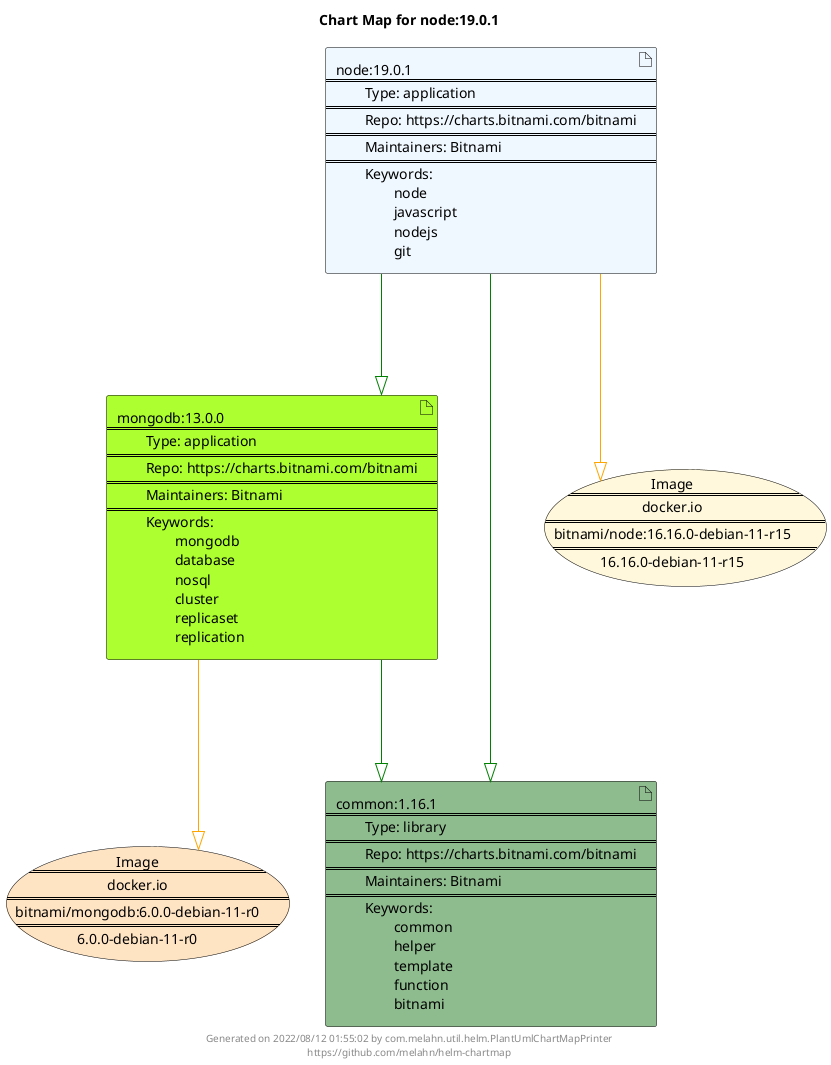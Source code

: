 @startuml
skinparam linetype ortho
skinparam backgroundColor white
skinparam usecaseBorderColor black
skinparam usecaseArrowColor LightSlateGray
skinparam artifactBorderColor black
skinparam artifactArrowColor LightSlateGray

title Chart Map for node:19.0.1

'There are 3 referenced Helm Charts
artifact "mongodb:13.0.0\n====\n\tType: application\n====\n\tRepo: https://charts.bitnami.com/bitnami\n====\n\tMaintainers: Bitnami\n====\n\tKeywords: \n\t\tmongodb\n\t\tdatabase\n\t\tnosql\n\t\tcluster\n\t\treplicaset\n\t\treplication" as mongodb_13_0_0 #GreenYellow
artifact "common:1.16.1\n====\n\tType: library\n====\n\tRepo: https://charts.bitnami.com/bitnami\n====\n\tMaintainers: Bitnami\n====\n\tKeywords: \n\t\tcommon\n\t\thelper\n\t\ttemplate\n\t\tfunction\n\t\tbitnami" as common_1_16_1 #DarkSeaGreen
artifact "node:19.0.1\n====\n\tType: application\n====\n\tRepo: https://charts.bitnami.com/bitnami\n====\n\tMaintainers: Bitnami\n====\n\tKeywords: \n\t\tnode\n\t\tjavascript\n\t\tnodejs\n\t\tgit" as node_19_0_1 #AliceBlue

'There are 2 referenced Docker Images
usecase "Image\n====\ndocker.io\n====\nbitnami/mongodb:6.0.0-debian-11-r0\n====\n6.0.0-debian-11-r0" as docker_io_bitnami_mongodb_6_0_0_debian_11_r0 #Bisque
usecase "Image\n====\ndocker.io\n====\nbitnami/node:16.16.0-debian-11-r15\n====\n16.16.0-debian-11-r15" as docker_io_bitnami_node_16_16_0_debian_11_r15 #Cornsilk

'Chart Dependencies
node_19_0_1--[#green]-|>common_1_16_1
node_19_0_1--[#green]-|>mongodb_13_0_0
mongodb_13_0_0--[#green]-|>common_1_16_1
mongodb_13_0_0--[#orange]-|>docker_io_bitnami_mongodb_6_0_0_debian_11_r0
node_19_0_1--[#orange]-|>docker_io_bitnami_node_16_16_0_debian_11_r15

center footer Generated on 2022/08/12 01:55:02 by com.melahn.util.helm.PlantUmlChartMapPrinter\nhttps://github.com/melahn/helm-chartmap
@enduml
